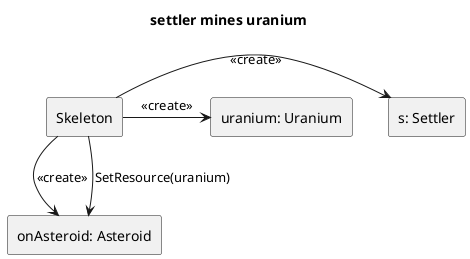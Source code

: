 @startuml

skinparam SequenceLifeLineBackgroundColor LightYellow

title "settler mines uranium"

rectangle "s: Settler" as settler
rectangle "onAsteroid: Asteroid" as onAsteroid
rectangle "uranium: Uranium" as uranium
rectangle "Skeleton" as skeleton

skeleton->settler : <<create>>
skeleton->onAsteroid: <<create>>
skeleton->uranium: <<create>>

skeleton-down->onAsteroid: SetResource(uranium)


@enduml